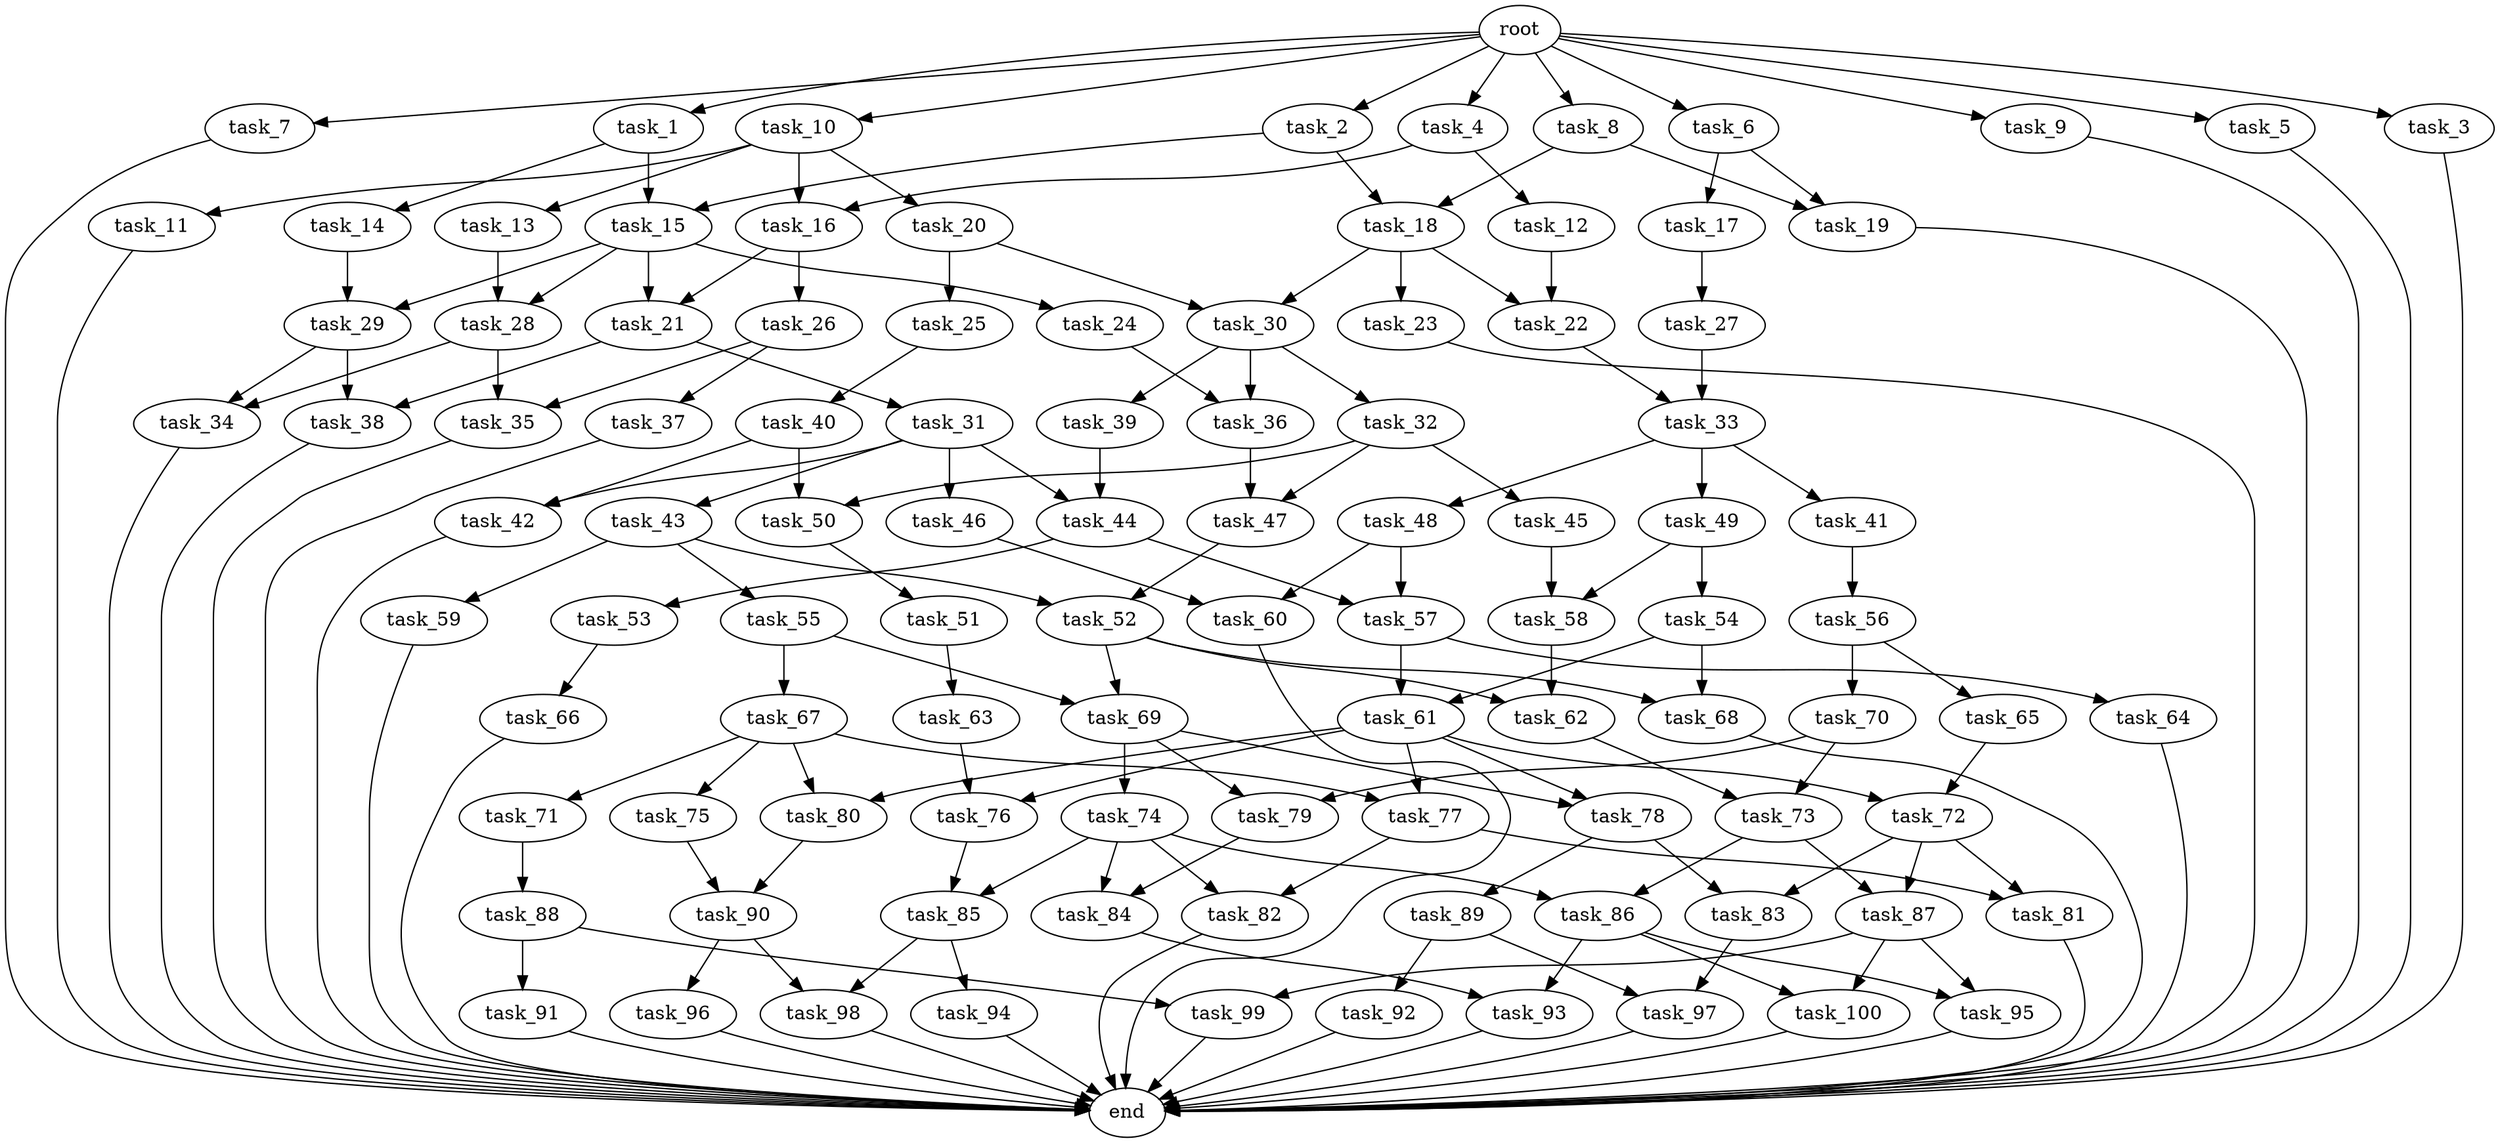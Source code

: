 digraph G {
  task_13 [size="3.182377e+09"];
  task_10 [size="3.369148e+08"];
  task_84 [size="4.905103e+09"];
  task_54 [size="3.132458e+09"];
  task_50 [size="4.586395e+08"];
  task_58 [size="2.738096e+09"];
  task_14 [size="4.818641e+09"];
  root [size="0.000000e+00"];
  task_68 [size="9.902920e+08"];
  task_15 [size="5.863440e+08"];
  task_1 [size="3.983068e+08"];
  task_82 [size="4.714456e+09"];
  task_35 [size="1.392542e+09"];
  task_17 [size="1.943082e+09"];
  task_79 [size="2.218935e+09"];
  task_24 [size="2.982555e+09"];
  task_7 [size="1.666659e+09"];
  task_37 [size="3.994058e+09"];
  task_69 [size="4.343175e+09"];
  task_87 [size="4.652632e+09"];
  task_16 [size="4.181028e+09"];
  task_25 [size="4.487479e+09"];
  task_22 [size="1.028732e+09"];
  task_99 [size="2.582074e+09"];
  task_9 [size="3.811888e+08"];
  task_12 [size="3.138512e+09"];
  task_38 [size="4.401164e+09"];
  task_8 [size="1.401185e+09"];
  task_62 [size="9.775414e+07"];
  task_93 [size="3.598463e+09"];
  task_48 [size="4.192457e+09"];
  task_20 [size="3.875894e+09"];
  task_65 [size="4.127213e+09"];
  task_41 [size="4.945279e+09"];
  task_2 [size="2.893766e+09"];
  task_85 [size="3.826995e+09"];
  task_33 [size="3.017334e+09"];
  task_43 [size="3.481074e+08"];
  task_52 [size="1.417489e+09"];
  task_56 [size="4.641569e+09"];
  task_98 [size="4.275480e+09"];
  task_90 [size="3.879956e+09"];
  task_5 [size="6.643140e+08"];
  task_29 [size="8.532013e+08"];
  task_44 [size="2.900912e+09"];
  task_59 [size="4.569316e+09"];
  task_26 [size="2.169216e+09"];
  task_67 [size="4.895038e+09"];
  task_34 [size="4.165816e+09"];
  task_23 [size="2.106157e+09"];
  task_42 [size="2.191317e+08"];
  task_80 [size="4.110300e+09"];
  task_31 [size="2.626593e+09"];
  task_36 [size="3.247226e+09"];
  task_3 [size="3.212361e+09"];
  task_94 [size="4.790007e+09"];
  task_19 [size="1.675988e+09"];
  task_92 [size="1.913209e+09"];
  task_91 [size="4.433008e+08"];
  task_66 [size="2.428236e+09"];
  task_81 [size="2.193824e+09"];
  task_40 [size="4.678630e+08"];
  task_55 [size="2.810333e+09"];
  task_73 [size="4.528828e+09"];
  task_51 [size="3.474476e+09"];
  task_45 [size="4.291307e+09"];
  task_39 [size="1.177345e+09"];
  task_74 [size="2.476652e+09"];
  task_63 [size="4.892754e+09"];
  task_61 [size="3.819286e+08"];
  task_46 [size="3.927482e+09"];
  task_70 [size="4.453862e+09"];
  task_30 [size="2.357392e+09"];
  task_6 [size="3.489026e+09"];
  task_77 [size="5.757437e+07"];
  task_95 [size="2.849833e+09"];
  task_4 [size="1.162064e+09"];
  task_21 [size="4.594408e+08"];
  task_72 [size="1.724051e+09"];
  task_75 [size="2.888502e+09"];
  task_78 [size="3.293143e+09"];
  task_88 [size="5.973156e+07"];
  task_28 [size="1.945701e+09"];
  task_86 [size="7.361173e+08"];
  task_32 [size="2.728336e+09"];
  task_97 [size="1.010087e+09"];
  task_47 [size="1.182456e+09"];
  end [size="0.000000e+00"];
  task_71 [size="3.237481e+08"];
  task_89 [size="6.864415e+08"];
  task_49 [size="6.713268e+08"];
  task_53 [size="1.089533e+09"];
  task_100 [size="3.999435e+09"];
  task_57 [size="4.388032e+09"];
  task_96 [size="1.075228e+09"];
  task_64 [size="3.134430e+09"];
  task_83 [size="4.193848e+09"];
  task_27 [size="4.850841e+09"];
  task_11 [size="1.114042e+09"];
  task_76 [size="3.648231e+09"];
  task_18 [size="1.362216e+08"];
  task_60 [size="2.051911e+09"];

  task_13 -> task_28 [size="6.364754e+08"];
  task_10 -> task_20 [size="6.738296e+07"];
  task_10 -> task_13 [size="6.738296e+07"];
  task_10 -> task_11 [size="6.738296e+07"];
  task_10 -> task_16 [size="6.738296e+07"];
  task_84 -> task_93 [size="4.905103e+08"];
  task_54 -> task_61 [size="6.264916e+08"];
  task_54 -> task_68 [size="6.264916e+08"];
  task_50 -> task_51 [size="4.586395e+07"];
  task_58 -> task_62 [size="2.738096e+08"];
  task_14 -> task_29 [size="9.637281e+08"];
  root -> task_1 [size="1.000000e-12"];
  root -> task_6 [size="1.000000e-12"];
  root -> task_8 [size="1.000000e-12"];
  root -> task_5 [size="1.000000e-12"];
  root -> task_7 [size="1.000000e-12"];
  root -> task_3 [size="1.000000e-12"];
  root -> task_10 [size="1.000000e-12"];
  root -> task_4 [size="1.000000e-12"];
  root -> task_9 [size="1.000000e-12"];
  root -> task_2 [size="1.000000e-12"];
  task_68 -> end [size="1.000000e-12"];
  task_15 -> task_29 [size="5.863440e+07"];
  task_15 -> task_24 [size="5.863440e+07"];
  task_15 -> task_28 [size="5.863440e+07"];
  task_15 -> task_21 [size="5.863440e+07"];
  task_1 -> task_14 [size="7.966136e+07"];
  task_1 -> task_15 [size="7.966136e+07"];
  task_82 -> end [size="1.000000e-12"];
  task_35 -> end [size="1.000000e-12"];
  task_17 -> task_27 [size="3.886164e+08"];
  task_79 -> task_84 [size="2.218935e+08"];
  task_24 -> task_36 [size="5.965109e+08"];
  task_7 -> end [size="1.000000e-12"];
  task_37 -> end [size="1.000000e-12"];
  task_69 -> task_74 [size="4.343175e+08"];
  task_69 -> task_78 [size="4.343175e+08"];
  task_69 -> task_79 [size="4.343175e+08"];
  task_87 -> task_95 [size="4.652632e+08"];
  task_87 -> task_99 [size="4.652632e+08"];
  task_87 -> task_100 [size="4.652632e+08"];
  task_16 -> task_21 [size="4.181028e+08"];
  task_16 -> task_26 [size="4.181028e+08"];
  task_25 -> task_40 [size="8.974958e+08"];
  task_22 -> task_33 [size="1.028732e+08"];
  task_99 -> end [size="1.000000e-12"];
  task_9 -> end [size="1.000000e-12"];
  task_12 -> task_22 [size="6.277024e+08"];
  task_38 -> end [size="1.000000e-12"];
  task_8 -> task_18 [size="2.802370e+08"];
  task_8 -> task_19 [size="2.802370e+08"];
  task_62 -> task_73 [size="9.775414e+06"];
  task_93 -> end [size="1.000000e-12"];
  task_48 -> task_60 [size="8.384913e+08"];
  task_48 -> task_57 [size="8.384913e+08"];
  task_20 -> task_25 [size="7.751787e+08"];
  task_20 -> task_30 [size="7.751787e+08"];
  task_65 -> task_72 [size="8.254425e+08"];
  task_41 -> task_56 [size="9.890558e+08"];
  task_2 -> task_15 [size="5.787531e+08"];
  task_2 -> task_18 [size="5.787531e+08"];
  task_85 -> task_94 [size="3.826995e+08"];
  task_85 -> task_98 [size="3.826995e+08"];
  task_33 -> task_49 [size="3.017334e+08"];
  task_33 -> task_41 [size="3.017334e+08"];
  task_33 -> task_48 [size="3.017334e+08"];
  task_43 -> task_52 [size="6.962148e+07"];
  task_43 -> task_59 [size="6.962148e+07"];
  task_43 -> task_55 [size="6.962148e+07"];
  task_52 -> task_69 [size="1.417489e+08"];
  task_52 -> task_62 [size="1.417489e+08"];
  task_52 -> task_68 [size="1.417489e+08"];
  task_56 -> task_65 [size="9.283138e+08"];
  task_56 -> task_70 [size="9.283138e+08"];
  task_98 -> end [size="1.000000e-12"];
  task_90 -> task_96 [size="3.879956e+08"];
  task_90 -> task_98 [size="3.879956e+08"];
  task_5 -> end [size="1.000000e-12"];
  task_29 -> task_34 [size="8.532013e+07"];
  task_29 -> task_38 [size="8.532013e+07"];
  task_44 -> task_53 [size="2.900912e+08"];
  task_44 -> task_57 [size="2.900912e+08"];
  task_59 -> end [size="1.000000e-12"];
  task_26 -> task_37 [size="4.338432e+08"];
  task_26 -> task_35 [size="4.338432e+08"];
  task_67 -> task_75 [size="9.790076e+08"];
  task_67 -> task_77 [size="9.790076e+08"];
  task_67 -> task_71 [size="9.790076e+08"];
  task_67 -> task_80 [size="9.790076e+08"];
  task_34 -> end [size="1.000000e-12"];
  task_23 -> end [size="1.000000e-12"];
  task_42 -> end [size="1.000000e-12"];
  task_80 -> task_90 [size="4.110300e+08"];
  task_31 -> task_42 [size="5.253185e+08"];
  task_31 -> task_43 [size="5.253185e+08"];
  task_31 -> task_44 [size="5.253185e+08"];
  task_31 -> task_46 [size="5.253185e+08"];
  task_36 -> task_47 [size="3.247226e+08"];
  task_3 -> end [size="1.000000e-12"];
  task_94 -> end [size="1.000000e-12"];
  task_19 -> end [size="1.000000e-12"];
  task_92 -> end [size="1.000000e-12"];
  task_91 -> end [size="1.000000e-12"];
  task_66 -> end [size="1.000000e-12"];
  task_81 -> end [size="1.000000e-12"];
  task_40 -> task_50 [size="9.357259e+07"];
  task_40 -> task_42 [size="9.357259e+07"];
  task_55 -> task_67 [size="5.620665e+08"];
  task_55 -> task_69 [size="5.620665e+08"];
  task_73 -> task_87 [size="4.528828e+08"];
  task_73 -> task_86 [size="4.528828e+08"];
  task_51 -> task_63 [size="6.948952e+08"];
  task_45 -> task_58 [size="8.582615e+08"];
  task_39 -> task_44 [size="2.354690e+08"];
  task_74 -> task_85 [size="4.953304e+08"];
  task_74 -> task_82 [size="4.953304e+08"];
  task_74 -> task_84 [size="4.953304e+08"];
  task_74 -> task_86 [size="4.953304e+08"];
  task_63 -> task_76 [size="9.785509e+08"];
  task_61 -> task_78 [size="3.819286e+07"];
  task_61 -> task_77 [size="3.819286e+07"];
  task_61 -> task_76 [size="3.819286e+07"];
  task_61 -> task_80 [size="3.819286e+07"];
  task_61 -> task_72 [size="3.819286e+07"];
  task_46 -> task_60 [size="7.854965e+08"];
  task_70 -> task_73 [size="8.907724e+08"];
  task_70 -> task_79 [size="8.907724e+08"];
  task_30 -> task_36 [size="2.357392e+08"];
  task_30 -> task_39 [size="2.357392e+08"];
  task_30 -> task_32 [size="2.357392e+08"];
  task_6 -> task_17 [size="6.978052e+08"];
  task_6 -> task_19 [size="6.978052e+08"];
  task_77 -> task_81 [size="5.757437e+06"];
  task_77 -> task_82 [size="5.757437e+06"];
  task_95 -> end [size="1.000000e-12"];
  task_4 -> task_12 [size="2.324127e+08"];
  task_4 -> task_16 [size="2.324127e+08"];
  task_21 -> task_31 [size="4.594408e+07"];
  task_21 -> task_38 [size="4.594408e+07"];
  task_72 -> task_87 [size="1.724051e+08"];
  task_72 -> task_81 [size="1.724051e+08"];
  task_72 -> task_83 [size="1.724051e+08"];
  task_75 -> task_90 [size="5.777004e+08"];
  task_78 -> task_83 [size="3.293143e+08"];
  task_78 -> task_89 [size="3.293143e+08"];
  task_88 -> task_99 [size="1.194631e+07"];
  task_88 -> task_91 [size="1.194631e+07"];
  task_28 -> task_34 [size="1.945701e+08"];
  task_28 -> task_35 [size="1.945701e+08"];
  task_86 -> task_95 [size="7.361173e+07"];
  task_86 -> task_93 [size="7.361173e+07"];
  task_86 -> task_100 [size="7.361173e+07"];
  task_32 -> task_47 [size="5.456672e+08"];
  task_32 -> task_50 [size="5.456672e+08"];
  task_32 -> task_45 [size="5.456672e+08"];
  task_97 -> end [size="1.000000e-12"];
  task_47 -> task_52 [size="1.182456e+08"];
  task_71 -> task_88 [size="6.474962e+07"];
  task_89 -> task_97 [size="1.372883e+08"];
  task_89 -> task_92 [size="1.372883e+08"];
  task_49 -> task_54 [size="1.342654e+08"];
  task_49 -> task_58 [size="1.342654e+08"];
  task_53 -> task_66 [size="2.179065e+08"];
  task_100 -> end [size="1.000000e-12"];
  task_57 -> task_64 [size="4.388032e+08"];
  task_57 -> task_61 [size="4.388032e+08"];
  task_96 -> end [size="1.000000e-12"];
  task_64 -> end [size="1.000000e-12"];
  task_83 -> task_97 [size="4.193848e+08"];
  task_27 -> task_33 [size="9.701683e+08"];
  task_11 -> end [size="1.000000e-12"];
  task_76 -> task_85 [size="3.648231e+08"];
  task_18 -> task_23 [size="1.362216e+07"];
  task_18 -> task_30 [size="1.362216e+07"];
  task_18 -> task_22 [size="1.362216e+07"];
  task_60 -> end [size="1.000000e-12"];
}
